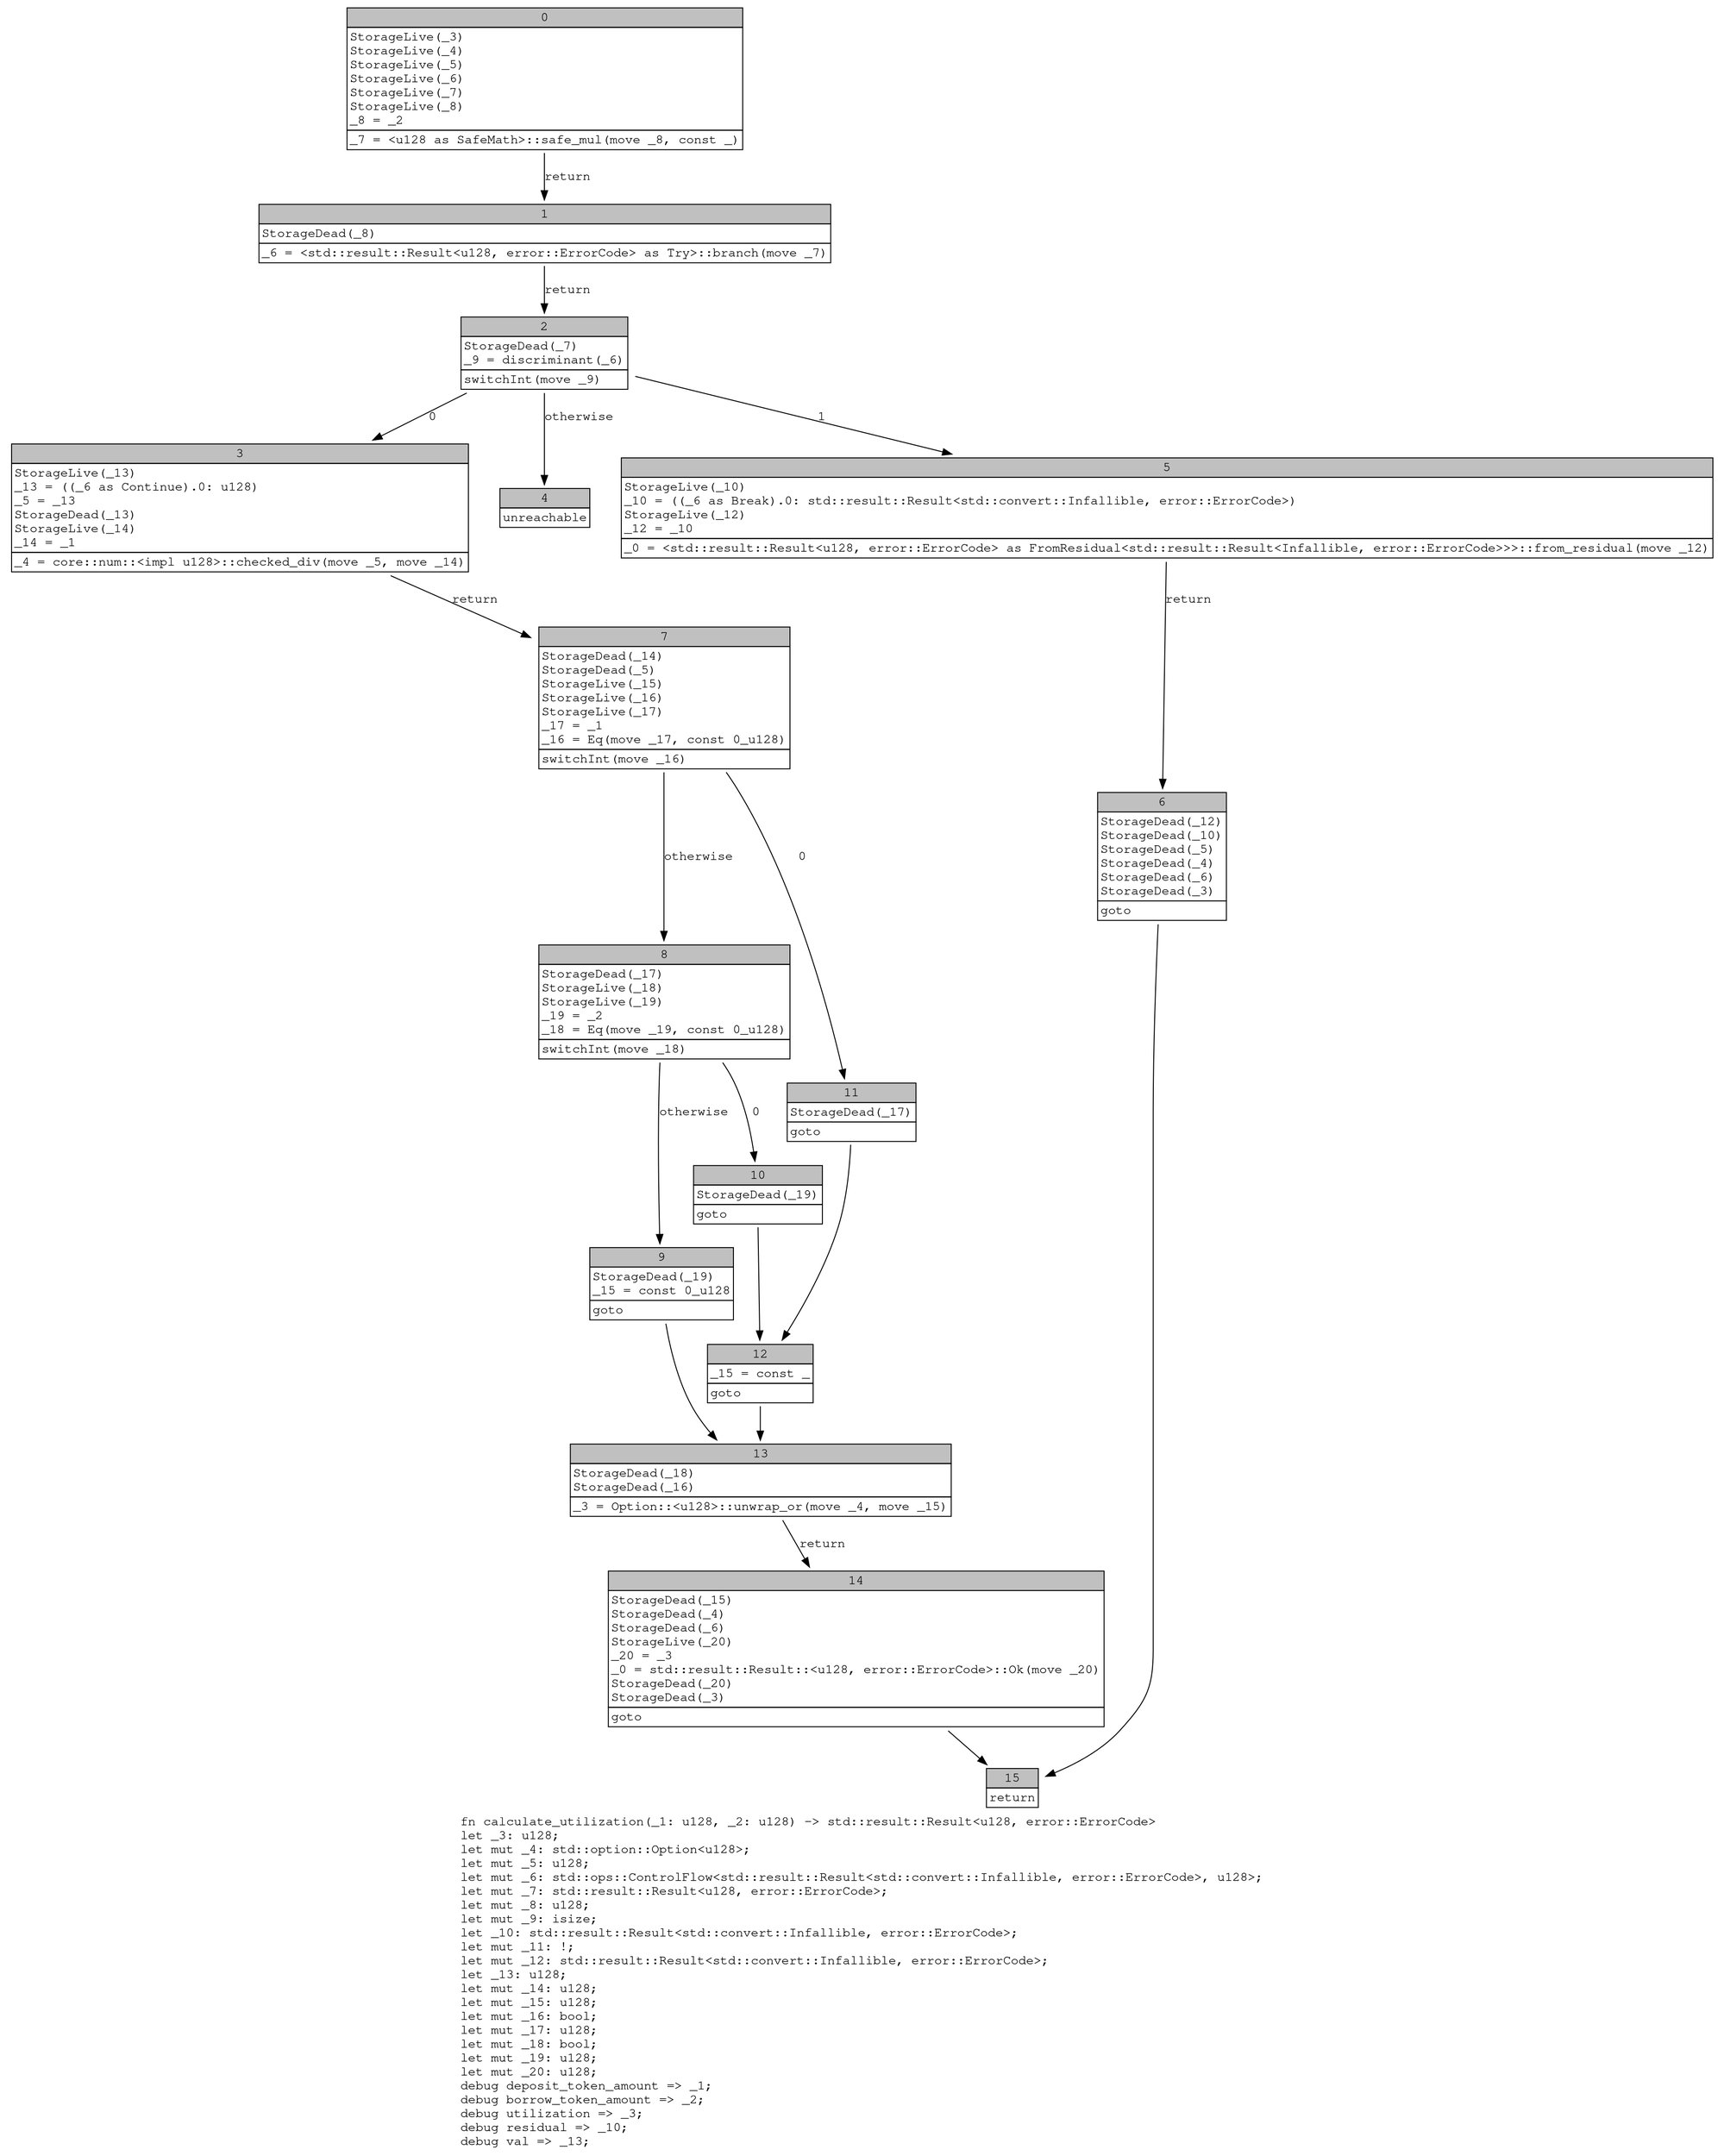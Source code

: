 digraph Mir_0_2794 {
    graph [fontname="Courier, monospace"];
    node [fontname="Courier, monospace"];
    edge [fontname="Courier, monospace"];
    label=<fn calculate_utilization(_1: u128, _2: u128) -&gt; std::result::Result&lt;u128, error::ErrorCode&gt;<br align="left"/>let _3: u128;<br align="left"/>let mut _4: std::option::Option&lt;u128&gt;;<br align="left"/>let mut _5: u128;<br align="left"/>let mut _6: std::ops::ControlFlow&lt;std::result::Result&lt;std::convert::Infallible, error::ErrorCode&gt;, u128&gt;;<br align="left"/>let mut _7: std::result::Result&lt;u128, error::ErrorCode&gt;;<br align="left"/>let mut _8: u128;<br align="left"/>let mut _9: isize;<br align="left"/>let _10: std::result::Result&lt;std::convert::Infallible, error::ErrorCode&gt;;<br align="left"/>let mut _11: !;<br align="left"/>let mut _12: std::result::Result&lt;std::convert::Infallible, error::ErrorCode&gt;;<br align="left"/>let _13: u128;<br align="left"/>let mut _14: u128;<br align="left"/>let mut _15: u128;<br align="left"/>let mut _16: bool;<br align="left"/>let mut _17: u128;<br align="left"/>let mut _18: bool;<br align="left"/>let mut _19: u128;<br align="left"/>let mut _20: u128;<br align="left"/>debug deposit_token_amount =&gt; _1;<br align="left"/>debug borrow_token_amount =&gt; _2;<br align="left"/>debug utilization =&gt; _3;<br align="left"/>debug residual =&gt; _10;<br align="left"/>debug val =&gt; _13;<br align="left"/>>;
    bb0__0_2794 [shape="none", label=<<table border="0" cellborder="1" cellspacing="0"><tr><td bgcolor="gray" align="center" colspan="1">0</td></tr><tr><td align="left" balign="left">StorageLive(_3)<br/>StorageLive(_4)<br/>StorageLive(_5)<br/>StorageLive(_6)<br/>StorageLive(_7)<br/>StorageLive(_8)<br/>_8 = _2<br/></td></tr><tr><td align="left">_7 = &lt;u128 as SafeMath&gt;::safe_mul(move _8, const _)</td></tr></table>>];
    bb1__0_2794 [shape="none", label=<<table border="0" cellborder="1" cellspacing="0"><tr><td bgcolor="gray" align="center" colspan="1">1</td></tr><tr><td align="left" balign="left">StorageDead(_8)<br/></td></tr><tr><td align="left">_6 = &lt;std::result::Result&lt;u128, error::ErrorCode&gt; as Try&gt;::branch(move _7)</td></tr></table>>];
    bb2__0_2794 [shape="none", label=<<table border="0" cellborder="1" cellspacing="0"><tr><td bgcolor="gray" align="center" colspan="1">2</td></tr><tr><td align="left" balign="left">StorageDead(_7)<br/>_9 = discriminant(_6)<br/></td></tr><tr><td align="left">switchInt(move _9)</td></tr></table>>];
    bb3__0_2794 [shape="none", label=<<table border="0" cellborder="1" cellspacing="0"><tr><td bgcolor="gray" align="center" colspan="1">3</td></tr><tr><td align="left" balign="left">StorageLive(_13)<br/>_13 = ((_6 as Continue).0: u128)<br/>_5 = _13<br/>StorageDead(_13)<br/>StorageLive(_14)<br/>_14 = _1<br/></td></tr><tr><td align="left">_4 = core::num::&lt;impl u128&gt;::checked_div(move _5, move _14)</td></tr></table>>];
    bb4__0_2794 [shape="none", label=<<table border="0" cellborder="1" cellspacing="0"><tr><td bgcolor="gray" align="center" colspan="1">4</td></tr><tr><td align="left">unreachable</td></tr></table>>];
    bb5__0_2794 [shape="none", label=<<table border="0" cellborder="1" cellspacing="0"><tr><td bgcolor="gray" align="center" colspan="1">5</td></tr><tr><td align="left" balign="left">StorageLive(_10)<br/>_10 = ((_6 as Break).0: std::result::Result&lt;std::convert::Infallible, error::ErrorCode&gt;)<br/>StorageLive(_12)<br/>_12 = _10<br/></td></tr><tr><td align="left">_0 = &lt;std::result::Result&lt;u128, error::ErrorCode&gt; as FromResidual&lt;std::result::Result&lt;Infallible, error::ErrorCode&gt;&gt;&gt;::from_residual(move _12)</td></tr></table>>];
    bb6__0_2794 [shape="none", label=<<table border="0" cellborder="1" cellspacing="0"><tr><td bgcolor="gray" align="center" colspan="1">6</td></tr><tr><td align="left" balign="left">StorageDead(_12)<br/>StorageDead(_10)<br/>StorageDead(_5)<br/>StorageDead(_4)<br/>StorageDead(_6)<br/>StorageDead(_3)<br/></td></tr><tr><td align="left">goto</td></tr></table>>];
    bb7__0_2794 [shape="none", label=<<table border="0" cellborder="1" cellspacing="0"><tr><td bgcolor="gray" align="center" colspan="1">7</td></tr><tr><td align="left" balign="left">StorageDead(_14)<br/>StorageDead(_5)<br/>StorageLive(_15)<br/>StorageLive(_16)<br/>StorageLive(_17)<br/>_17 = _1<br/>_16 = Eq(move _17, const 0_u128)<br/></td></tr><tr><td align="left">switchInt(move _16)</td></tr></table>>];
    bb8__0_2794 [shape="none", label=<<table border="0" cellborder="1" cellspacing="0"><tr><td bgcolor="gray" align="center" colspan="1">8</td></tr><tr><td align="left" balign="left">StorageDead(_17)<br/>StorageLive(_18)<br/>StorageLive(_19)<br/>_19 = _2<br/>_18 = Eq(move _19, const 0_u128)<br/></td></tr><tr><td align="left">switchInt(move _18)</td></tr></table>>];
    bb9__0_2794 [shape="none", label=<<table border="0" cellborder="1" cellspacing="0"><tr><td bgcolor="gray" align="center" colspan="1">9</td></tr><tr><td align="left" balign="left">StorageDead(_19)<br/>_15 = const 0_u128<br/></td></tr><tr><td align="left">goto</td></tr></table>>];
    bb10__0_2794 [shape="none", label=<<table border="0" cellborder="1" cellspacing="0"><tr><td bgcolor="gray" align="center" colspan="1">10</td></tr><tr><td align="left" balign="left">StorageDead(_19)<br/></td></tr><tr><td align="left">goto</td></tr></table>>];
    bb11__0_2794 [shape="none", label=<<table border="0" cellborder="1" cellspacing="0"><tr><td bgcolor="gray" align="center" colspan="1">11</td></tr><tr><td align="left" balign="left">StorageDead(_17)<br/></td></tr><tr><td align="left">goto</td></tr></table>>];
    bb12__0_2794 [shape="none", label=<<table border="0" cellborder="1" cellspacing="0"><tr><td bgcolor="gray" align="center" colspan="1">12</td></tr><tr><td align="left" balign="left">_15 = const _<br/></td></tr><tr><td align="left">goto</td></tr></table>>];
    bb13__0_2794 [shape="none", label=<<table border="0" cellborder="1" cellspacing="0"><tr><td bgcolor="gray" align="center" colspan="1">13</td></tr><tr><td align="left" balign="left">StorageDead(_18)<br/>StorageDead(_16)<br/></td></tr><tr><td align="left">_3 = Option::&lt;u128&gt;::unwrap_or(move _4, move _15)</td></tr></table>>];
    bb14__0_2794 [shape="none", label=<<table border="0" cellborder="1" cellspacing="0"><tr><td bgcolor="gray" align="center" colspan="1">14</td></tr><tr><td align="left" balign="left">StorageDead(_15)<br/>StorageDead(_4)<br/>StorageDead(_6)<br/>StorageLive(_20)<br/>_20 = _3<br/>_0 = std::result::Result::&lt;u128, error::ErrorCode&gt;::Ok(move _20)<br/>StorageDead(_20)<br/>StorageDead(_3)<br/></td></tr><tr><td align="left">goto</td></tr></table>>];
    bb15__0_2794 [shape="none", label=<<table border="0" cellborder="1" cellspacing="0"><tr><td bgcolor="gray" align="center" colspan="1">15</td></tr><tr><td align="left">return</td></tr></table>>];
    bb0__0_2794 -> bb1__0_2794 [label="return"];
    bb1__0_2794 -> bb2__0_2794 [label="return"];
    bb2__0_2794 -> bb3__0_2794 [label="0"];
    bb2__0_2794 -> bb5__0_2794 [label="1"];
    bb2__0_2794 -> bb4__0_2794 [label="otherwise"];
    bb3__0_2794 -> bb7__0_2794 [label="return"];
    bb5__0_2794 -> bb6__0_2794 [label="return"];
    bb6__0_2794 -> bb15__0_2794 [label=""];
    bb7__0_2794 -> bb11__0_2794 [label="0"];
    bb7__0_2794 -> bb8__0_2794 [label="otherwise"];
    bb8__0_2794 -> bb10__0_2794 [label="0"];
    bb8__0_2794 -> bb9__0_2794 [label="otherwise"];
    bb9__0_2794 -> bb13__0_2794 [label=""];
    bb10__0_2794 -> bb12__0_2794 [label=""];
    bb11__0_2794 -> bb12__0_2794 [label=""];
    bb12__0_2794 -> bb13__0_2794 [label=""];
    bb13__0_2794 -> bb14__0_2794 [label="return"];
    bb14__0_2794 -> bb15__0_2794 [label=""];
}
